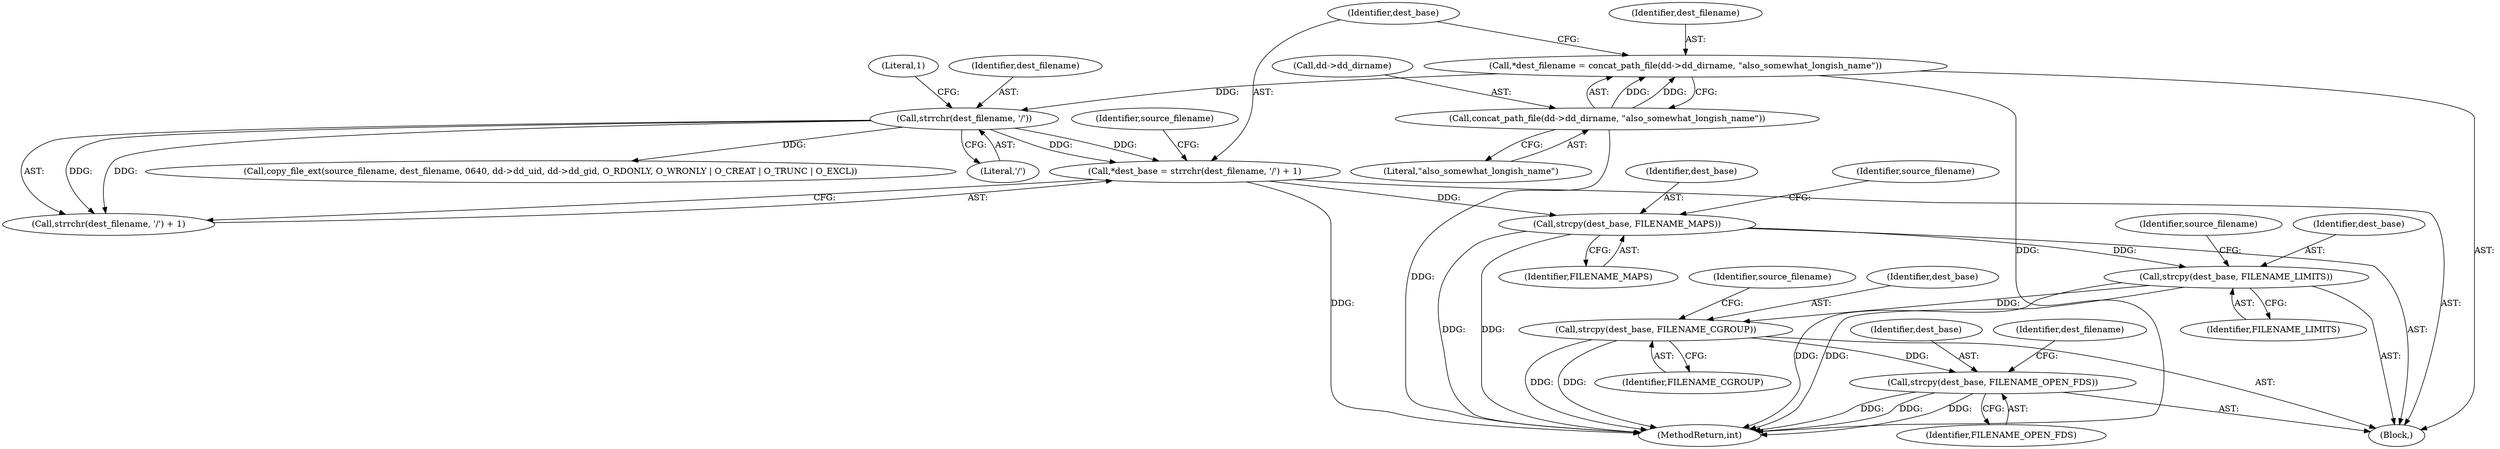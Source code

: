 digraph "0_abrt_17cb66b13997b0159b4253b3f5722db79f476d68@API" {
"1000678" [label="(Call,strcpy(dest_base, FILENAME_MAPS))"];
"1000666" [label="(Call,*dest_base = strrchr(dest_filename, '/') + 1)"];
"1000669" [label="(Call,strrchr(dest_filename, '/'))"];
"1000658" [label="(Call,*dest_filename = concat_path_file(dd->dd_dirname, \"also_somewhat_longish_name\"))"];
"1000660" [label="(Call,concat_path_file(dd->dd_dirname, \"also_somewhat_longish_name\"))"];
"1000704" [label="(Call,strcpy(dest_base, FILENAME_LIMITS))"];
"1000730" [label="(Call,strcpy(dest_base, FILENAME_CGROUP))"];
"1000751" [label="(Call,strcpy(dest_base, FILENAME_OPEN_FDS))"];
"1000664" [label="(Literal,\"also_somewhat_longish_name\")"];
"1001180" [label="(MethodReturn,int)"];
"1000667" [label="(Identifier,dest_base)"];
"1000751" [label="(Call,strcpy(dest_base, FILENAME_OPEN_FDS))"];
"1000705" [label="(Identifier,dest_base)"];
"1000681" [label="(Call,copy_file_ext(source_filename, dest_filename, 0640, dd->dd_uid, dd->dd_gid, O_RDONLY, O_WRONLY | O_CREAT | O_TRUNC | O_EXCL))"];
"1000666" [label="(Call,*dest_base = strrchr(dest_filename, '/') + 1)"];
"1000753" [label="(Identifier,FILENAME_OPEN_FDS)"];
"1000672" [label="(Literal,1)"];
"1000661" [label="(Call,dd->dd_dirname)"];
"1000680" [label="(Identifier,FILENAME_MAPS)"];
"1000668" [label="(Call,strrchr(dest_filename, '/') + 1)"];
"1000708" [label="(Identifier,source_filename)"];
"1000679" [label="(Identifier,dest_base)"];
"1000675" [label="(Identifier,source_filename)"];
"1000704" [label="(Call,strcpy(dest_base, FILENAME_LIMITS))"];
"1000734" [label="(Identifier,source_filename)"];
"1000752" [label="(Identifier,dest_base)"];
"1000670" [label="(Identifier,dest_filename)"];
"1000660" [label="(Call,concat_path_file(dd->dd_dirname, \"also_somewhat_longish_name\"))"];
"1000671" [label="(Literal,'/')"];
"1000730" [label="(Call,strcpy(dest_base, FILENAME_CGROUP))"];
"1000732" [label="(Identifier,FILENAME_CGROUP)"];
"1000682" [label="(Identifier,source_filename)"];
"1000669" [label="(Call,strrchr(dest_filename, '/'))"];
"1000706" [label="(Identifier,FILENAME_LIMITS)"];
"1000678" [label="(Call,strcpy(dest_base, FILENAME_MAPS))"];
"1000731" [label="(Identifier,dest_base)"];
"1000624" [label="(Block,)"];
"1000658" [label="(Call,*dest_filename = concat_path_file(dd->dd_dirname, \"also_somewhat_longish_name\"))"];
"1000755" [label="(Identifier,dest_filename)"];
"1000659" [label="(Identifier,dest_filename)"];
"1000678" -> "1000624"  [label="AST: "];
"1000678" -> "1000680"  [label="CFG: "];
"1000679" -> "1000678"  [label="AST: "];
"1000680" -> "1000678"  [label="AST: "];
"1000682" -> "1000678"  [label="CFG: "];
"1000678" -> "1001180"  [label="DDG: "];
"1000678" -> "1001180"  [label="DDG: "];
"1000666" -> "1000678"  [label="DDG: "];
"1000678" -> "1000704"  [label="DDG: "];
"1000666" -> "1000624"  [label="AST: "];
"1000666" -> "1000668"  [label="CFG: "];
"1000667" -> "1000666"  [label="AST: "];
"1000668" -> "1000666"  [label="AST: "];
"1000675" -> "1000666"  [label="CFG: "];
"1000666" -> "1001180"  [label="DDG: "];
"1000669" -> "1000666"  [label="DDG: "];
"1000669" -> "1000666"  [label="DDG: "];
"1000669" -> "1000668"  [label="AST: "];
"1000669" -> "1000671"  [label="CFG: "];
"1000670" -> "1000669"  [label="AST: "];
"1000671" -> "1000669"  [label="AST: "];
"1000672" -> "1000669"  [label="CFG: "];
"1000669" -> "1000668"  [label="DDG: "];
"1000669" -> "1000668"  [label="DDG: "];
"1000658" -> "1000669"  [label="DDG: "];
"1000669" -> "1000681"  [label="DDG: "];
"1000658" -> "1000624"  [label="AST: "];
"1000658" -> "1000660"  [label="CFG: "];
"1000659" -> "1000658"  [label="AST: "];
"1000660" -> "1000658"  [label="AST: "];
"1000667" -> "1000658"  [label="CFG: "];
"1000658" -> "1001180"  [label="DDG: "];
"1000660" -> "1000658"  [label="DDG: "];
"1000660" -> "1000658"  [label="DDG: "];
"1000660" -> "1000664"  [label="CFG: "];
"1000661" -> "1000660"  [label="AST: "];
"1000664" -> "1000660"  [label="AST: "];
"1000660" -> "1001180"  [label="DDG: "];
"1000704" -> "1000624"  [label="AST: "];
"1000704" -> "1000706"  [label="CFG: "];
"1000705" -> "1000704"  [label="AST: "];
"1000706" -> "1000704"  [label="AST: "];
"1000708" -> "1000704"  [label="CFG: "];
"1000704" -> "1001180"  [label="DDG: "];
"1000704" -> "1001180"  [label="DDG: "];
"1000704" -> "1000730"  [label="DDG: "];
"1000730" -> "1000624"  [label="AST: "];
"1000730" -> "1000732"  [label="CFG: "];
"1000731" -> "1000730"  [label="AST: "];
"1000732" -> "1000730"  [label="AST: "];
"1000734" -> "1000730"  [label="CFG: "];
"1000730" -> "1001180"  [label="DDG: "];
"1000730" -> "1001180"  [label="DDG: "];
"1000730" -> "1000751"  [label="DDG: "];
"1000751" -> "1000624"  [label="AST: "];
"1000751" -> "1000753"  [label="CFG: "];
"1000752" -> "1000751"  [label="AST: "];
"1000753" -> "1000751"  [label="AST: "];
"1000755" -> "1000751"  [label="CFG: "];
"1000751" -> "1001180"  [label="DDG: "];
"1000751" -> "1001180"  [label="DDG: "];
"1000751" -> "1001180"  [label="DDG: "];
}
